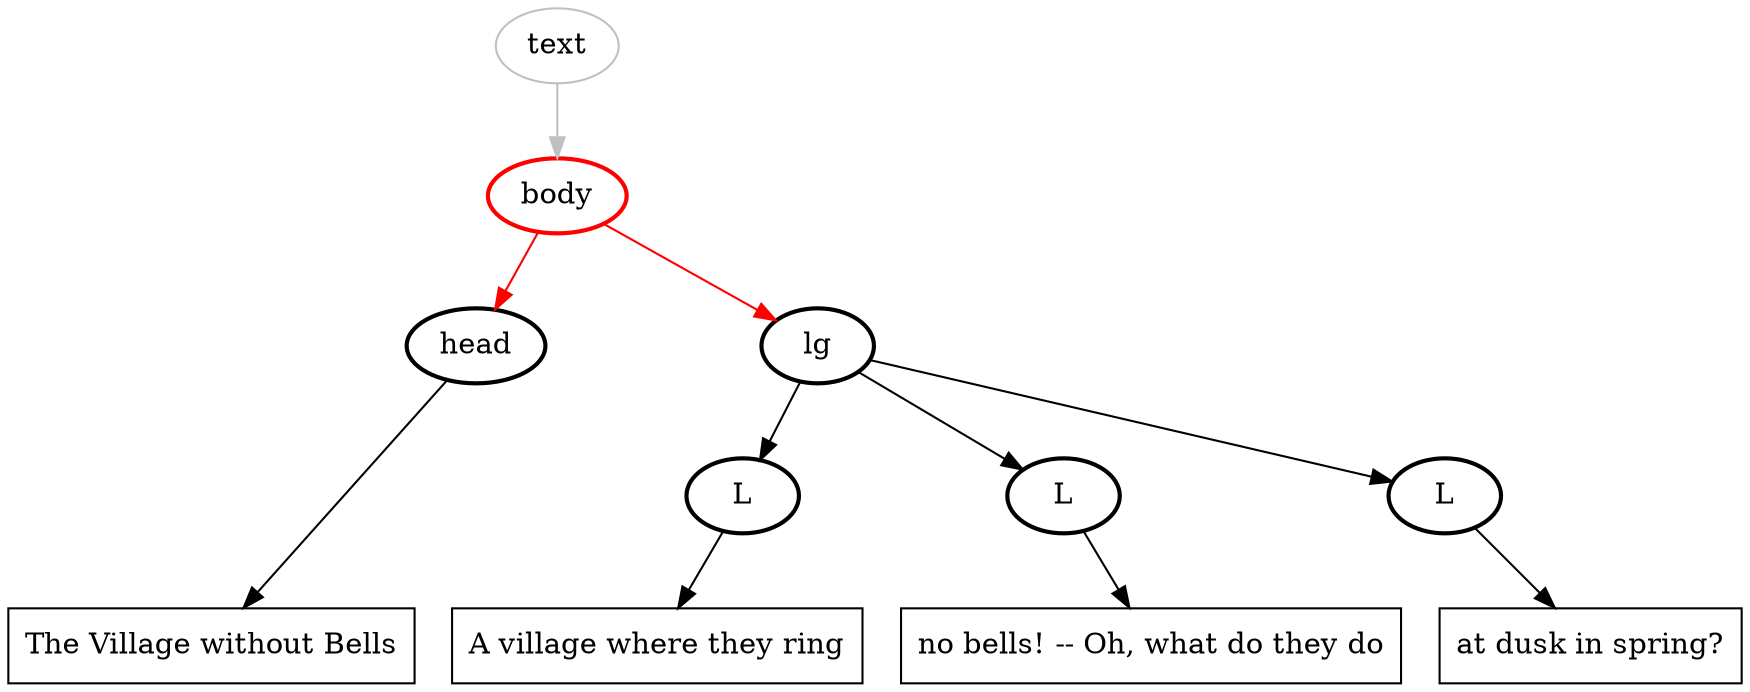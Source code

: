 digraph {
  subgraph {
  rank=same;
  node [shape=rectangle];
  pcd0 [label="The Village without Bells"];
  pcd1 [label="A village where they ring"];
  pcd2 [label="no bells! -- Oh, what do they do"];
  pcd3 [label="at dusk in spring?"];
  }

  node [shape=oval, color=gray];
  edge [color=gray]
  text;
  body [label="body", color=red, style=bold];
  head [label="head", color=black, style=bold];
  lg [label="lg", color=black, style=bold];
  l1 [label="L", color=black, style=bold];
  l2 [label="L", color=black, style=bold];
  l3 [label="L", color=black, style=bold];
  
  text -> body;
  body -> head [color=red];
  head -> pcd0 [color=black];
  body -> lg [color=red];
  lg -> l1 [color=black];
  lg -> l2 [color=black];
  lg -> l3 [color=black];
  l1 -> pcd1 [color=black];
  l2 -> pcd2 [color=black];
  l3 -> pcd3 [color=black];
  
}